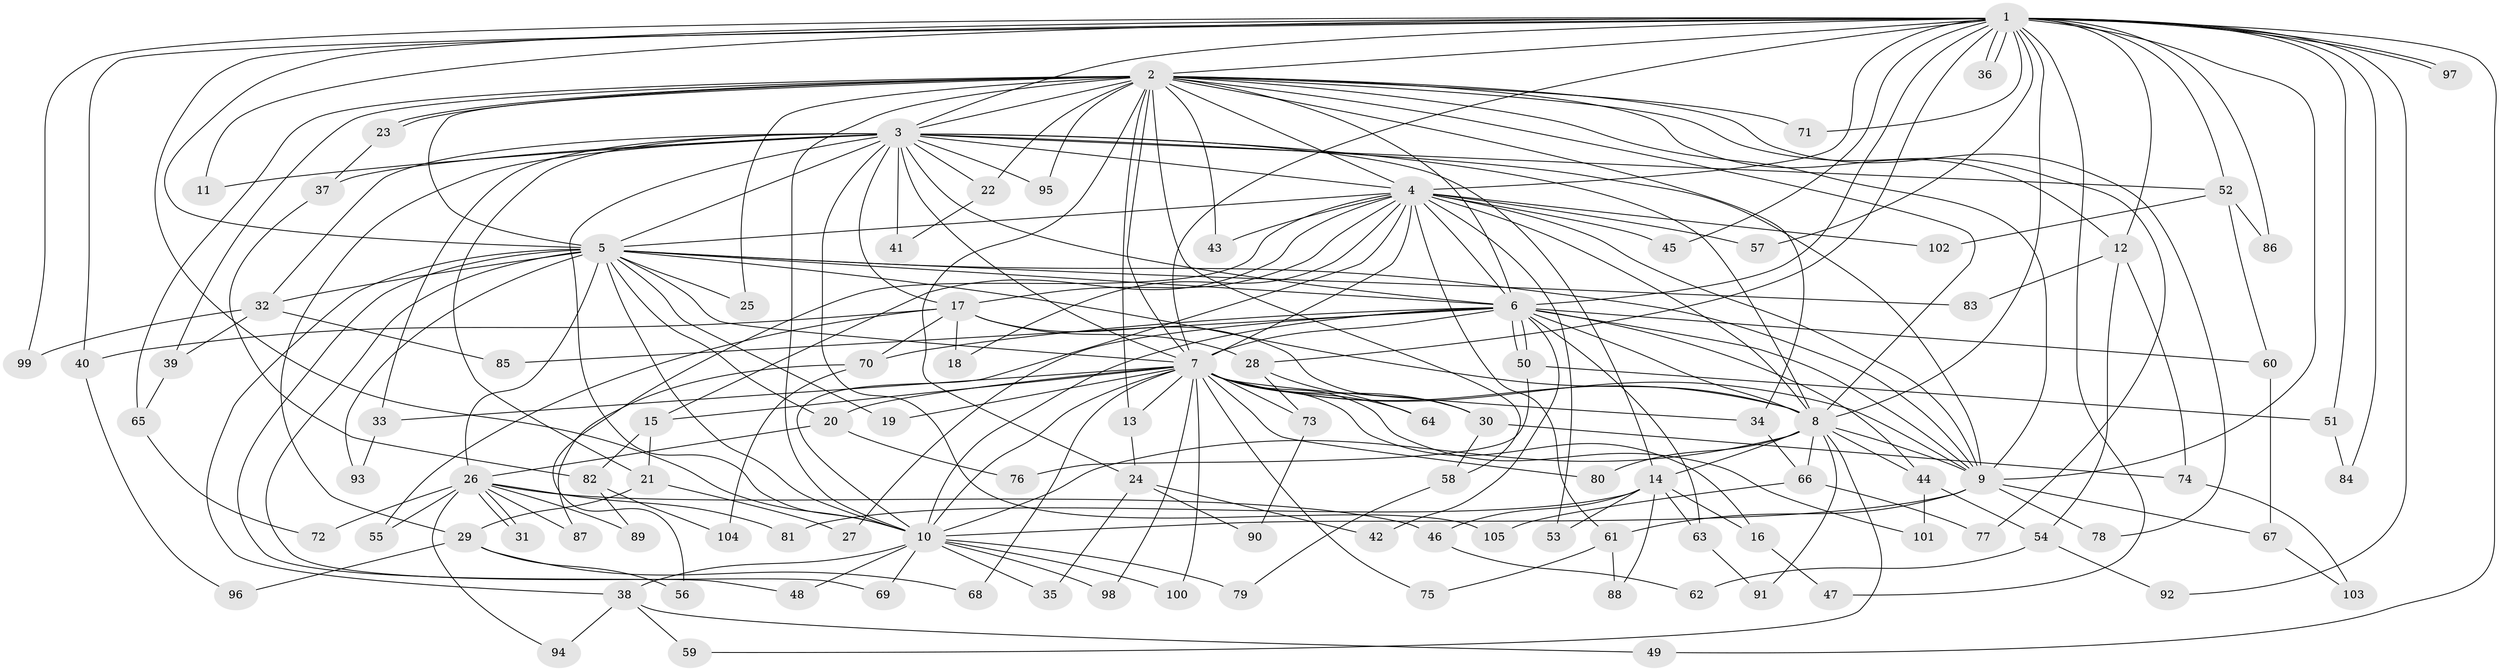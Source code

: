 // Generated by graph-tools (version 1.1) at 2025/01/03/09/25 03:01:35]
// undirected, 105 vertices, 235 edges
graph export_dot {
graph [start="1"]
  node [color=gray90,style=filled];
  1;
  2;
  3;
  4;
  5;
  6;
  7;
  8;
  9;
  10;
  11;
  12;
  13;
  14;
  15;
  16;
  17;
  18;
  19;
  20;
  21;
  22;
  23;
  24;
  25;
  26;
  27;
  28;
  29;
  30;
  31;
  32;
  33;
  34;
  35;
  36;
  37;
  38;
  39;
  40;
  41;
  42;
  43;
  44;
  45;
  46;
  47;
  48;
  49;
  50;
  51;
  52;
  53;
  54;
  55;
  56;
  57;
  58;
  59;
  60;
  61;
  62;
  63;
  64;
  65;
  66;
  67;
  68;
  69;
  70;
  71;
  72;
  73;
  74;
  75;
  76;
  77;
  78;
  79;
  80;
  81;
  82;
  83;
  84;
  85;
  86;
  87;
  88;
  89;
  90;
  91;
  92;
  93;
  94;
  95;
  96;
  97;
  98;
  99;
  100;
  101;
  102;
  103;
  104;
  105;
  1 -- 2;
  1 -- 3;
  1 -- 4;
  1 -- 5;
  1 -- 6;
  1 -- 7;
  1 -- 8;
  1 -- 9;
  1 -- 10;
  1 -- 11;
  1 -- 12;
  1 -- 28;
  1 -- 36;
  1 -- 36;
  1 -- 40;
  1 -- 45;
  1 -- 47;
  1 -- 49;
  1 -- 51;
  1 -- 52;
  1 -- 57;
  1 -- 71;
  1 -- 84;
  1 -- 86;
  1 -- 92;
  1 -- 97;
  1 -- 97;
  1 -- 99;
  2 -- 3;
  2 -- 4;
  2 -- 5;
  2 -- 6;
  2 -- 7;
  2 -- 8;
  2 -- 9;
  2 -- 10;
  2 -- 12;
  2 -- 13;
  2 -- 22;
  2 -- 23;
  2 -- 23;
  2 -- 24;
  2 -- 25;
  2 -- 34;
  2 -- 39;
  2 -- 43;
  2 -- 58;
  2 -- 65;
  2 -- 71;
  2 -- 77;
  2 -- 78;
  2 -- 95;
  3 -- 4;
  3 -- 5;
  3 -- 6;
  3 -- 7;
  3 -- 8;
  3 -- 9;
  3 -- 10;
  3 -- 11;
  3 -- 14;
  3 -- 17;
  3 -- 21;
  3 -- 22;
  3 -- 29;
  3 -- 32;
  3 -- 33;
  3 -- 37;
  3 -- 41;
  3 -- 52;
  3 -- 95;
  3 -- 105;
  4 -- 5;
  4 -- 6;
  4 -- 7;
  4 -- 8;
  4 -- 9;
  4 -- 10;
  4 -- 15;
  4 -- 17;
  4 -- 18;
  4 -- 43;
  4 -- 45;
  4 -- 53;
  4 -- 56;
  4 -- 57;
  4 -- 61;
  4 -- 102;
  5 -- 6;
  5 -- 7;
  5 -- 8;
  5 -- 9;
  5 -- 10;
  5 -- 19;
  5 -- 20;
  5 -- 25;
  5 -- 26;
  5 -- 32;
  5 -- 38;
  5 -- 48;
  5 -- 69;
  5 -- 83;
  5 -- 93;
  6 -- 7;
  6 -- 8;
  6 -- 9;
  6 -- 10;
  6 -- 27;
  6 -- 42;
  6 -- 44;
  6 -- 50;
  6 -- 50;
  6 -- 60;
  6 -- 63;
  6 -- 70;
  6 -- 85;
  7 -- 8;
  7 -- 9;
  7 -- 10;
  7 -- 13;
  7 -- 15;
  7 -- 16;
  7 -- 19;
  7 -- 20;
  7 -- 30;
  7 -- 33;
  7 -- 34;
  7 -- 64;
  7 -- 68;
  7 -- 73;
  7 -- 75;
  7 -- 80;
  7 -- 98;
  7 -- 100;
  7 -- 101;
  8 -- 9;
  8 -- 10;
  8 -- 14;
  8 -- 44;
  8 -- 59;
  8 -- 66;
  8 -- 80;
  8 -- 91;
  9 -- 10;
  9 -- 61;
  9 -- 67;
  9 -- 78;
  10 -- 35;
  10 -- 38;
  10 -- 48;
  10 -- 69;
  10 -- 79;
  10 -- 98;
  10 -- 100;
  12 -- 54;
  12 -- 74;
  12 -- 83;
  13 -- 24;
  14 -- 16;
  14 -- 46;
  14 -- 53;
  14 -- 63;
  14 -- 81;
  14 -- 88;
  15 -- 21;
  15 -- 82;
  16 -- 47;
  17 -- 18;
  17 -- 28;
  17 -- 30;
  17 -- 40;
  17 -- 55;
  17 -- 70;
  20 -- 26;
  20 -- 76;
  21 -- 27;
  21 -- 29;
  22 -- 41;
  23 -- 37;
  24 -- 35;
  24 -- 42;
  24 -- 90;
  26 -- 31;
  26 -- 31;
  26 -- 46;
  26 -- 55;
  26 -- 72;
  26 -- 81;
  26 -- 87;
  26 -- 89;
  26 -- 94;
  28 -- 64;
  28 -- 73;
  29 -- 56;
  29 -- 68;
  29 -- 96;
  30 -- 58;
  30 -- 74;
  32 -- 39;
  32 -- 85;
  32 -- 99;
  33 -- 93;
  34 -- 66;
  37 -- 82;
  38 -- 49;
  38 -- 59;
  38 -- 94;
  39 -- 65;
  40 -- 96;
  44 -- 54;
  44 -- 101;
  46 -- 62;
  50 -- 51;
  50 -- 76;
  51 -- 84;
  52 -- 60;
  52 -- 86;
  52 -- 102;
  54 -- 62;
  54 -- 92;
  58 -- 79;
  60 -- 67;
  61 -- 75;
  61 -- 88;
  63 -- 91;
  65 -- 72;
  66 -- 77;
  66 -- 105;
  67 -- 103;
  70 -- 87;
  70 -- 104;
  73 -- 90;
  74 -- 103;
  82 -- 89;
  82 -- 104;
}
